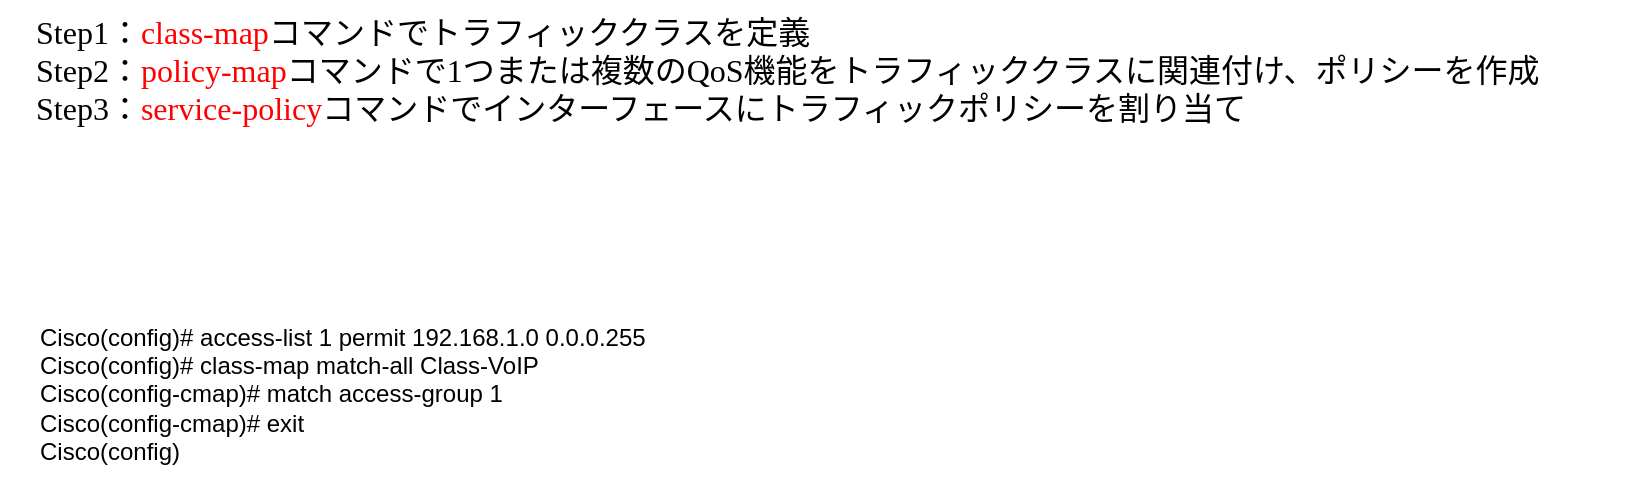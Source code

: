 <mxfile version="21.6.8" type="github">
  <diagram name="ページ1" id="La4_uJBBqhzAdmq8so5f">
    <mxGraphModel dx="2252" dy="1166" grid="0" gridSize="10" guides="1" tooltips="1" connect="1" arrows="1" fold="1" page="1" pageScale="1" pageWidth="827" pageHeight="1169" math="0" shadow="0">
      <root>
        <mxCell id="0" />
        <mxCell id="1" parent="0" />
        <mxCell id="0gK9YHsQ5Sf0v4sDr2Zv-1" value="&lt;font style=&quot;font-size: medium;&quot; face=&quot;メイリオ&quot;&gt;　Step1：&lt;/font&gt;&lt;font style=&quot;font-size: medium;&quot; color=&quot;#ff0000&quot; face=&quot;メイリオ&quot;&gt;class-map&lt;/font&gt;&lt;font style=&quot;font-size: medium;&quot; face=&quot;メイリオ&quot;&gt;コマンドでトラフィッククラスを定義&lt;br&gt;&lt;font face=&quot;メイリオ&quot;&gt;　Step2：&lt;/font&gt;&lt;font color=&quot;#ff0000&quot; face=&quot;メイリオ&quot;&gt;policy-map&lt;/font&gt;コマンドで1つまたは複数のQoS機能をトラフィッククラスに関連付け、ポリシーを作成&lt;br&gt;　Step3：&lt;/font&gt;&lt;font style=&quot;font-size: medium;&quot; color=&quot;#ff0000&quot; face=&quot;メイリオ&quot;&gt;service-policy&lt;/font&gt;&lt;font style=&quot;font-size: medium;&quot; face=&quot;メイリオ&quot;&gt;コマンドでインターフェースにトラフィックポリシーを割り当て&lt;br&gt;&lt;/font&gt;" style="text;html=1;align=left;verticalAlign=middle;resizable=0;points=[];autosize=1;strokeColor=none;fillColor=none;" vertex="1" parent="1">
          <mxGeometry x="78" y="138" width="815" height="70" as="geometry" />
        </mxCell>
        <mxCell id="0gK9YHsQ5Sf0v4sDr2Zv-2" value="Cisco(config)# access-list 1 permit 192.168.1.0 0.0.0.255&lt;br&gt;Cisco(config)# class-map match-all Class-VoIP&lt;br&gt;Cisco(config-cmap)# match access-group 1&lt;br&gt;Cisco(config-cmap)# exit&lt;br&gt;Cisco(config)" style="text;html=1;align=left;verticalAlign=middle;resizable=0;points=[];autosize=1;strokeColor=none;fillColor=none;" vertex="1" parent="1">
          <mxGeometry x="96" y="293" width="321" height="84" as="geometry" />
        </mxCell>
      </root>
    </mxGraphModel>
  </diagram>
</mxfile>
